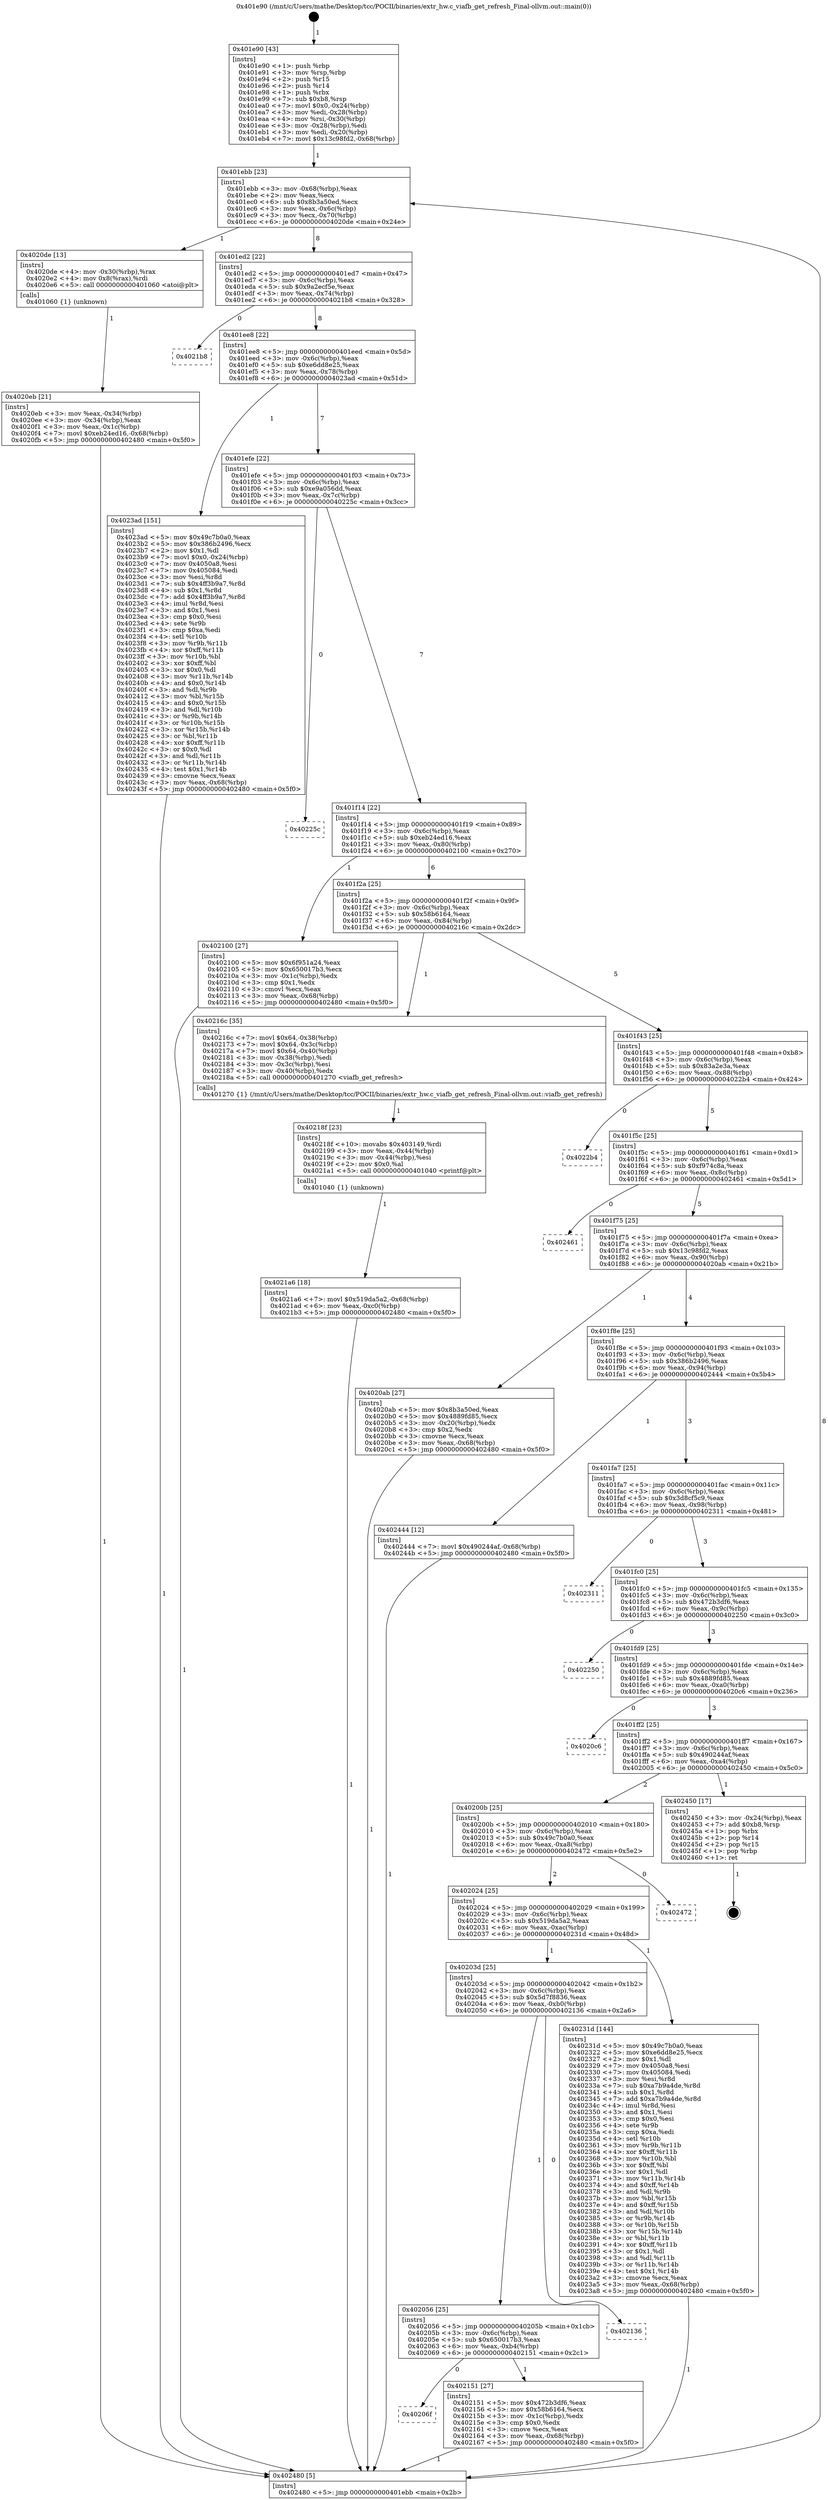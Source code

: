 digraph "0x401e90" {
  label = "0x401e90 (/mnt/c/Users/mathe/Desktop/tcc/POCII/binaries/extr_hw.c_viafb_get_refresh_Final-ollvm.out::main(0))"
  labelloc = "t"
  node[shape=record]

  Entry [label="",width=0.3,height=0.3,shape=circle,fillcolor=black,style=filled]
  "0x401ebb" [label="{
     0x401ebb [23]\l
     | [instrs]\l
     &nbsp;&nbsp;0x401ebb \<+3\>: mov -0x68(%rbp),%eax\l
     &nbsp;&nbsp;0x401ebe \<+2\>: mov %eax,%ecx\l
     &nbsp;&nbsp;0x401ec0 \<+6\>: sub $0x8b3a50ed,%ecx\l
     &nbsp;&nbsp;0x401ec6 \<+3\>: mov %eax,-0x6c(%rbp)\l
     &nbsp;&nbsp;0x401ec9 \<+3\>: mov %ecx,-0x70(%rbp)\l
     &nbsp;&nbsp;0x401ecc \<+6\>: je 00000000004020de \<main+0x24e\>\l
  }"]
  "0x4020de" [label="{
     0x4020de [13]\l
     | [instrs]\l
     &nbsp;&nbsp;0x4020de \<+4\>: mov -0x30(%rbp),%rax\l
     &nbsp;&nbsp;0x4020e2 \<+4\>: mov 0x8(%rax),%rdi\l
     &nbsp;&nbsp;0x4020e6 \<+5\>: call 0000000000401060 \<atoi@plt\>\l
     | [calls]\l
     &nbsp;&nbsp;0x401060 \{1\} (unknown)\l
  }"]
  "0x401ed2" [label="{
     0x401ed2 [22]\l
     | [instrs]\l
     &nbsp;&nbsp;0x401ed2 \<+5\>: jmp 0000000000401ed7 \<main+0x47\>\l
     &nbsp;&nbsp;0x401ed7 \<+3\>: mov -0x6c(%rbp),%eax\l
     &nbsp;&nbsp;0x401eda \<+5\>: sub $0x9a2ecf5e,%eax\l
     &nbsp;&nbsp;0x401edf \<+3\>: mov %eax,-0x74(%rbp)\l
     &nbsp;&nbsp;0x401ee2 \<+6\>: je 00000000004021b8 \<main+0x328\>\l
  }"]
  Exit [label="",width=0.3,height=0.3,shape=circle,fillcolor=black,style=filled,peripheries=2]
  "0x4021b8" [label="{
     0x4021b8\l
  }", style=dashed]
  "0x401ee8" [label="{
     0x401ee8 [22]\l
     | [instrs]\l
     &nbsp;&nbsp;0x401ee8 \<+5\>: jmp 0000000000401eed \<main+0x5d\>\l
     &nbsp;&nbsp;0x401eed \<+3\>: mov -0x6c(%rbp),%eax\l
     &nbsp;&nbsp;0x401ef0 \<+5\>: sub $0xe6dd8e25,%eax\l
     &nbsp;&nbsp;0x401ef5 \<+3\>: mov %eax,-0x78(%rbp)\l
     &nbsp;&nbsp;0x401ef8 \<+6\>: je 00000000004023ad \<main+0x51d\>\l
  }"]
  "0x4021a6" [label="{
     0x4021a6 [18]\l
     | [instrs]\l
     &nbsp;&nbsp;0x4021a6 \<+7\>: movl $0x519da5a2,-0x68(%rbp)\l
     &nbsp;&nbsp;0x4021ad \<+6\>: mov %eax,-0xc0(%rbp)\l
     &nbsp;&nbsp;0x4021b3 \<+5\>: jmp 0000000000402480 \<main+0x5f0\>\l
  }"]
  "0x4023ad" [label="{
     0x4023ad [151]\l
     | [instrs]\l
     &nbsp;&nbsp;0x4023ad \<+5\>: mov $0x49c7b0a0,%eax\l
     &nbsp;&nbsp;0x4023b2 \<+5\>: mov $0x386b2496,%ecx\l
     &nbsp;&nbsp;0x4023b7 \<+2\>: mov $0x1,%dl\l
     &nbsp;&nbsp;0x4023b9 \<+7\>: movl $0x0,-0x24(%rbp)\l
     &nbsp;&nbsp;0x4023c0 \<+7\>: mov 0x4050a8,%esi\l
     &nbsp;&nbsp;0x4023c7 \<+7\>: mov 0x405084,%edi\l
     &nbsp;&nbsp;0x4023ce \<+3\>: mov %esi,%r8d\l
     &nbsp;&nbsp;0x4023d1 \<+7\>: sub $0x4ff3b9a7,%r8d\l
     &nbsp;&nbsp;0x4023d8 \<+4\>: sub $0x1,%r8d\l
     &nbsp;&nbsp;0x4023dc \<+7\>: add $0x4ff3b9a7,%r8d\l
     &nbsp;&nbsp;0x4023e3 \<+4\>: imul %r8d,%esi\l
     &nbsp;&nbsp;0x4023e7 \<+3\>: and $0x1,%esi\l
     &nbsp;&nbsp;0x4023ea \<+3\>: cmp $0x0,%esi\l
     &nbsp;&nbsp;0x4023ed \<+4\>: sete %r9b\l
     &nbsp;&nbsp;0x4023f1 \<+3\>: cmp $0xa,%edi\l
     &nbsp;&nbsp;0x4023f4 \<+4\>: setl %r10b\l
     &nbsp;&nbsp;0x4023f8 \<+3\>: mov %r9b,%r11b\l
     &nbsp;&nbsp;0x4023fb \<+4\>: xor $0xff,%r11b\l
     &nbsp;&nbsp;0x4023ff \<+3\>: mov %r10b,%bl\l
     &nbsp;&nbsp;0x402402 \<+3\>: xor $0xff,%bl\l
     &nbsp;&nbsp;0x402405 \<+3\>: xor $0x0,%dl\l
     &nbsp;&nbsp;0x402408 \<+3\>: mov %r11b,%r14b\l
     &nbsp;&nbsp;0x40240b \<+4\>: and $0x0,%r14b\l
     &nbsp;&nbsp;0x40240f \<+3\>: and %dl,%r9b\l
     &nbsp;&nbsp;0x402412 \<+3\>: mov %bl,%r15b\l
     &nbsp;&nbsp;0x402415 \<+4\>: and $0x0,%r15b\l
     &nbsp;&nbsp;0x402419 \<+3\>: and %dl,%r10b\l
     &nbsp;&nbsp;0x40241c \<+3\>: or %r9b,%r14b\l
     &nbsp;&nbsp;0x40241f \<+3\>: or %r10b,%r15b\l
     &nbsp;&nbsp;0x402422 \<+3\>: xor %r15b,%r14b\l
     &nbsp;&nbsp;0x402425 \<+3\>: or %bl,%r11b\l
     &nbsp;&nbsp;0x402428 \<+4\>: xor $0xff,%r11b\l
     &nbsp;&nbsp;0x40242c \<+3\>: or $0x0,%dl\l
     &nbsp;&nbsp;0x40242f \<+3\>: and %dl,%r11b\l
     &nbsp;&nbsp;0x402432 \<+3\>: or %r11b,%r14b\l
     &nbsp;&nbsp;0x402435 \<+4\>: test $0x1,%r14b\l
     &nbsp;&nbsp;0x402439 \<+3\>: cmovne %ecx,%eax\l
     &nbsp;&nbsp;0x40243c \<+3\>: mov %eax,-0x68(%rbp)\l
     &nbsp;&nbsp;0x40243f \<+5\>: jmp 0000000000402480 \<main+0x5f0\>\l
  }"]
  "0x401efe" [label="{
     0x401efe [22]\l
     | [instrs]\l
     &nbsp;&nbsp;0x401efe \<+5\>: jmp 0000000000401f03 \<main+0x73\>\l
     &nbsp;&nbsp;0x401f03 \<+3\>: mov -0x6c(%rbp),%eax\l
     &nbsp;&nbsp;0x401f06 \<+5\>: sub $0xe9a056dd,%eax\l
     &nbsp;&nbsp;0x401f0b \<+3\>: mov %eax,-0x7c(%rbp)\l
     &nbsp;&nbsp;0x401f0e \<+6\>: je 000000000040225c \<main+0x3cc\>\l
  }"]
  "0x40218f" [label="{
     0x40218f [23]\l
     | [instrs]\l
     &nbsp;&nbsp;0x40218f \<+10\>: movabs $0x403149,%rdi\l
     &nbsp;&nbsp;0x402199 \<+3\>: mov %eax,-0x44(%rbp)\l
     &nbsp;&nbsp;0x40219c \<+3\>: mov -0x44(%rbp),%esi\l
     &nbsp;&nbsp;0x40219f \<+2\>: mov $0x0,%al\l
     &nbsp;&nbsp;0x4021a1 \<+5\>: call 0000000000401040 \<printf@plt\>\l
     | [calls]\l
     &nbsp;&nbsp;0x401040 \{1\} (unknown)\l
  }"]
  "0x40225c" [label="{
     0x40225c\l
  }", style=dashed]
  "0x401f14" [label="{
     0x401f14 [22]\l
     | [instrs]\l
     &nbsp;&nbsp;0x401f14 \<+5\>: jmp 0000000000401f19 \<main+0x89\>\l
     &nbsp;&nbsp;0x401f19 \<+3\>: mov -0x6c(%rbp),%eax\l
     &nbsp;&nbsp;0x401f1c \<+5\>: sub $0xeb24ed16,%eax\l
     &nbsp;&nbsp;0x401f21 \<+3\>: mov %eax,-0x80(%rbp)\l
     &nbsp;&nbsp;0x401f24 \<+6\>: je 0000000000402100 \<main+0x270\>\l
  }"]
  "0x40206f" [label="{
     0x40206f\l
  }", style=dashed]
  "0x402100" [label="{
     0x402100 [27]\l
     | [instrs]\l
     &nbsp;&nbsp;0x402100 \<+5\>: mov $0x6f951a24,%eax\l
     &nbsp;&nbsp;0x402105 \<+5\>: mov $0x650017b3,%ecx\l
     &nbsp;&nbsp;0x40210a \<+3\>: mov -0x1c(%rbp),%edx\l
     &nbsp;&nbsp;0x40210d \<+3\>: cmp $0x1,%edx\l
     &nbsp;&nbsp;0x402110 \<+3\>: cmovl %ecx,%eax\l
     &nbsp;&nbsp;0x402113 \<+3\>: mov %eax,-0x68(%rbp)\l
     &nbsp;&nbsp;0x402116 \<+5\>: jmp 0000000000402480 \<main+0x5f0\>\l
  }"]
  "0x401f2a" [label="{
     0x401f2a [25]\l
     | [instrs]\l
     &nbsp;&nbsp;0x401f2a \<+5\>: jmp 0000000000401f2f \<main+0x9f\>\l
     &nbsp;&nbsp;0x401f2f \<+3\>: mov -0x6c(%rbp),%eax\l
     &nbsp;&nbsp;0x401f32 \<+5\>: sub $0x58b6164,%eax\l
     &nbsp;&nbsp;0x401f37 \<+6\>: mov %eax,-0x84(%rbp)\l
     &nbsp;&nbsp;0x401f3d \<+6\>: je 000000000040216c \<main+0x2dc\>\l
  }"]
  "0x402151" [label="{
     0x402151 [27]\l
     | [instrs]\l
     &nbsp;&nbsp;0x402151 \<+5\>: mov $0x472b3df6,%eax\l
     &nbsp;&nbsp;0x402156 \<+5\>: mov $0x58b6164,%ecx\l
     &nbsp;&nbsp;0x40215b \<+3\>: mov -0x1c(%rbp),%edx\l
     &nbsp;&nbsp;0x40215e \<+3\>: cmp $0x0,%edx\l
     &nbsp;&nbsp;0x402161 \<+3\>: cmove %ecx,%eax\l
     &nbsp;&nbsp;0x402164 \<+3\>: mov %eax,-0x68(%rbp)\l
     &nbsp;&nbsp;0x402167 \<+5\>: jmp 0000000000402480 \<main+0x5f0\>\l
  }"]
  "0x40216c" [label="{
     0x40216c [35]\l
     | [instrs]\l
     &nbsp;&nbsp;0x40216c \<+7\>: movl $0x64,-0x38(%rbp)\l
     &nbsp;&nbsp;0x402173 \<+7\>: movl $0x64,-0x3c(%rbp)\l
     &nbsp;&nbsp;0x40217a \<+7\>: movl $0x64,-0x40(%rbp)\l
     &nbsp;&nbsp;0x402181 \<+3\>: mov -0x38(%rbp),%edi\l
     &nbsp;&nbsp;0x402184 \<+3\>: mov -0x3c(%rbp),%esi\l
     &nbsp;&nbsp;0x402187 \<+3\>: mov -0x40(%rbp),%edx\l
     &nbsp;&nbsp;0x40218a \<+5\>: call 0000000000401270 \<viafb_get_refresh\>\l
     | [calls]\l
     &nbsp;&nbsp;0x401270 \{1\} (/mnt/c/Users/mathe/Desktop/tcc/POCII/binaries/extr_hw.c_viafb_get_refresh_Final-ollvm.out::viafb_get_refresh)\l
  }"]
  "0x401f43" [label="{
     0x401f43 [25]\l
     | [instrs]\l
     &nbsp;&nbsp;0x401f43 \<+5\>: jmp 0000000000401f48 \<main+0xb8\>\l
     &nbsp;&nbsp;0x401f48 \<+3\>: mov -0x6c(%rbp),%eax\l
     &nbsp;&nbsp;0x401f4b \<+5\>: sub $0x83a2e3a,%eax\l
     &nbsp;&nbsp;0x401f50 \<+6\>: mov %eax,-0x88(%rbp)\l
     &nbsp;&nbsp;0x401f56 \<+6\>: je 00000000004022b4 \<main+0x424\>\l
  }"]
  "0x402056" [label="{
     0x402056 [25]\l
     | [instrs]\l
     &nbsp;&nbsp;0x402056 \<+5\>: jmp 000000000040205b \<main+0x1cb\>\l
     &nbsp;&nbsp;0x40205b \<+3\>: mov -0x6c(%rbp),%eax\l
     &nbsp;&nbsp;0x40205e \<+5\>: sub $0x650017b3,%eax\l
     &nbsp;&nbsp;0x402063 \<+6\>: mov %eax,-0xb4(%rbp)\l
     &nbsp;&nbsp;0x402069 \<+6\>: je 0000000000402151 \<main+0x2c1\>\l
  }"]
  "0x4022b4" [label="{
     0x4022b4\l
  }", style=dashed]
  "0x401f5c" [label="{
     0x401f5c [25]\l
     | [instrs]\l
     &nbsp;&nbsp;0x401f5c \<+5\>: jmp 0000000000401f61 \<main+0xd1\>\l
     &nbsp;&nbsp;0x401f61 \<+3\>: mov -0x6c(%rbp),%eax\l
     &nbsp;&nbsp;0x401f64 \<+5\>: sub $0xf974c8a,%eax\l
     &nbsp;&nbsp;0x401f69 \<+6\>: mov %eax,-0x8c(%rbp)\l
     &nbsp;&nbsp;0x401f6f \<+6\>: je 0000000000402461 \<main+0x5d1\>\l
  }"]
  "0x402136" [label="{
     0x402136\l
  }", style=dashed]
  "0x402461" [label="{
     0x402461\l
  }", style=dashed]
  "0x401f75" [label="{
     0x401f75 [25]\l
     | [instrs]\l
     &nbsp;&nbsp;0x401f75 \<+5\>: jmp 0000000000401f7a \<main+0xea\>\l
     &nbsp;&nbsp;0x401f7a \<+3\>: mov -0x6c(%rbp),%eax\l
     &nbsp;&nbsp;0x401f7d \<+5\>: sub $0x13c98fd2,%eax\l
     &nbsp;&nbsp;0x401f82 \<+6\>: mov %eax,-0x90(%rbp)\l
     &nbsp;&nbsp;0x401f88 \<+6\>: je 00000000004020ab \<main+0x21b\>\l
  }"]
  "0x40203d" [label="{
     0x40203d [25]\l
     | [instrs]\l
     &nbsp;&nbsp;0x40203d \<+5\>: jmp 0000000000402042 \<main+0x1b2\>\l
     &nbsp;&nbsp;0x402042 \<+3\>: mov -0x6c(%rbp),%eax\l
     &nbsp;&nbsp;0x402045 \<+5\>: sub $0x5d7f8836,%eax\l
     &nbsp;&nbsp;0x40204a \<+6\>: mov %eax,-0xb0(%rbp)\l
     &nbsp;&nbsp;0x402050 \<+6\>: je 0000000000402136 \<main+0x2a6\>\l
  }"]
  "0x4020ab" [label="{
     0x4020ab [27]\l
     | [instrs]\l
     &nbsp;&nbsp;0x4020ab \<+5\>: mov $0x8b3a50ed,%eax\l
     &nbsp;&nbsp;0x4020b0 \<+5\>: mov $0x4889fd85,%ecx\l
     &nbsp;&nbsp;0x4020b5 \<+3\>: mov -0x20(%rbp),%edx\l
     &nbsp;&nbsp;0x4020b8 \<+3\>: cmp $0x2,%edx\l
     &nbsp;&nbsp;0x4020bb \<+3\>: cmovne %ecx,%eax\l
     &nbsp;&nbsp;0x4020be \<+3\>: mov %eax,-0x68(%rbp)\l
     &nbsp;&nbsp;0x4020c1 \<+5\>: jmp 0000000000402480 \<main+0x5f0\>\l
  }"]
  "0x401f8e" [label="{
     0x401f8e [25]\l
     | [instrs]\l
     &nbsp;&nbsp;0x401f8e \<+5\>: jmp 0000000000401f93 \<main+0x103\>\l
     &nbsp;&nbsp;0x401f93 \<+3\>: mov -0x6c(%rbp),%eax\l
     &nbsp;&nbsp;0x401f96 \<+5\>: sub $0x386b2496,%eax\l
     &nbsp;&nbsp;0x401f9b \<+6\>: mov %eax,-0x94(%rbp)\l
     &nbsp;&nbsp;0x401fa1 \<+6\>: je 0000000000402444 \<main+0x5b4\>\l
  }"]
  "0x402480" [label="{
     0x402480 [5]\l
     | [instrs]\l
     &nbsp;&nbsp;0x402480 \<+5\>: jmp 0000000000401ebb \<main+0x2b\>\l
  }"]
  "0x401e90" [label="{
     0x401e90 [43]\l
     | [instrs]\l
     &nbsp;&nbsp;0x401e90 \<+1\>: push %rbp\l
     &nbsp;&nbsp;0x401e91 \<+3\>: mov %rsp,%rbp\l
     &nbsp;&nbsp;0x401e94 \<+2\>: push %r15\l
     &nbsp;&nbsp;0x401e96 \<+2\>: push %r14\l
     &nbsp;&nbsp;0x401e98 \<+1\>: push %rbx\l
     &nbsp;&nbsp;0x401e99 \<+7\>: sub $0xb8,%rsp\l
     &nbsp;&nbsp;0x401ea0 \<+7\>: movl $0x0,-0x24(%rbp)\l
     &nbsp;&nbsp;0x401ea7 \<+3\>: mov %edi,-0x28(%rbp)\l
     &nbsp;&nbsp;0x401eaa \<+4\>: mov %rsi,-0x30(%rbp)\l
     &nbsp;&nbsp;0x401eae \<+3\>: mov -0x28(%rbp),%edi\l
     &nbsp;&nbsp;0x401eb1 \<+3\>: mov %edi,-0x20(%rbp)\l
     &nbsp;&nbsp;0x401eb4 \<+7\>: movl $0x13c98fd2,-0x68(%rbp)\l
  }"]
  "0x4020eb" [label="{
     0x4020eb [21]\l
     | [instrs]\l
     &nbsp;&nbsp;0x4020eb \<+3\>: mov %eax,-0x34(%rbp)\l
     &nbsp;&nbsp;0x4020ee \<+3\>: mov -0x34(%rbp),%eax\l
     &nbsp;&nbsp;0x4020f1 \<+3\>: mov %eax,-0x1c(%rbp)\l
     &nbsp;&nbsp;0x4020f4 \<+7\>: movl $0xeb24ed16,-0x68(%rbp)\l
     &nbsp;&nbsp;0x4020fb \<+5\>: jmp 0000000000402480 \<main+0x5f0\>\l
  }"]
  "0x40231d" [label="{
     0x40231d [144]\l
     | [instrs]\l
     &nbsp;&nbsp;0x40231d \<+5\>: mov $0x49c7b0a0,%eax\l
     &nbsp;&nbsp;0x402322 \<+5\>: mov $0xe6dd8e25,%ecx\l
     &nbsp;&nbsp;0x402327 \<+2\>: mov $0x1,%dl\l
     &nbsp;&nbsp;0x402329 \<+7\>: mov 0x4050a8,%esi\l
     &nbsp;&nbsp;0x402330 \<+7\>: mov 0x405084,%edi\l
     &nbsp;&nbsp;0x402337 \<+3\>: mov %esi,%r8d\l
     &nbsp;&nbsp;0x40233a \<+7\>: sub $0xa7b9a4de,%r8d\l
     &nbsp;&nbsp;0x402341 \<+4\>: sub $0x1,%r8d\l
     &nbsp;&nbsp;0x402345 \<+7\>: add $0xa7b9a4de,%r8d\l
     &nbsp;&nbsp;0x40234c \<+4\>: imul %r8d,%esi\l
     &nbsp;&nbsp;0x402350 \<+3\>: and $0x1,%esi\l
     &nbsp;&nbsp;0x402353 \<+3\>: cmp $0x0,%esi\l
     &nbsp;&nbsp;0x402356 \<+4\>: sete %r9b\l
     &nbsp;&nbsp;0x40235a \<+3\>: cmp $0xa,%edi\l
     &nbsp;&nbsp;0x40235d \<+4\>: setl %r10b\l
     &nbsp;&nbsp;0x402361 \<+3\>: mov %r9b,%r11b\l
     &nbsp;&nbsp;0x402364 \<+4\>: xor $0xff,%r11b\l
     &nbsp;&nbsp;0x402368 \<+3\>: mov %r10b,%bl\l
     &nbsp;&nbsp;0x40236b \<+3\>: xor $0xff,%bl\l
     &nbsp;&nbsp;0x40236e \<+3\>: xor $0x1,%dl\l
     &nbsp;&nbsp;0x402371 \<+3\>: mov %r11b,%r14b\l
     &nbsp;&nbsp;0x402374 \<+4\>: and $0xff,%r14b\l
     &nbsp;&nbsp;0x402378 \<+3\>: and %dl,%r9b\l
     &nbsp;&nbsp;0x40237b \<+3\>: mov %bl,%r15b\l
     &nbsp;&nbsp;0x40237e \<+4\>: and $0xff,%r15b\l
     &nbsp;&nbsp;0x402382 \<+3\>: and %dl,%r10b\l
     &nbsp;&nbsp;0x402385 \<+3\>: or %r9b,%r14b\l
     &nbsp;&nbsp;0x402388 \<+3\>: or %r10b,%r15b\l
     &nbsp;&nbsp;0x40238b \<+3\>: xor %r15b,%r14b\l
     &nbsp;&nbsp;0x40238e \<+3\>: or %bl,%r11b\l
     &nbsp;&nbsp;0x402391 \<+4\>: xor $0xff,%r11b\l
     &nbsp;&nbsp;0x402395 \<+3\>: or $0x1,%dl\l
     &nbsp;&nbsp;0x402398 \<+3\>: and %dl,%r11b\l
     &nbsp;&nbsp;0x40239b \<+3\>: or %r11b,%r14b\l
     &nbsp;&nbsp;0x40239e \<+4\>: test $0x1,%r14b\l
     &nbsp;&nbsp;0x4023a2 \<+3\>: cmovne %ecx,%eax\l
     &nbsp;&nbsp;0x4023a5 \<+3\>: mov %eax,-0x68(%rbp)\l
     &nbsp;&nbsp;0x4023a8 \<+5\>: jmp 0000000000402480 \<main+0x5f0\>\l
  }"]
  "0x402444" [label="{
     0x402444 [12]\l
     | [instrs]\l
     &nbsp;&nbsp;0x402444 \<+7\>: movl $0x490244af,-0x68(%rbp)\l
     &nbsp;&nbsp;0x40244b \<+5\>: jmp 0000000000402480 \<main+0x5f0\>\l
  }"]
  "0x401fa7" [label="{
     0x401fa7 [25]\l
     | [instrs]\l
     &nbsp;&nbsp;0x401fa7 \<+5\>: jmp 0000000000401fac \<main+0x11c\>\l
     &nbsp;&nbsp;0x401fac \<+3\>: mov -0x6c(%rbp),%eax\l
     &nbsp;&nbsp;0x401faf \<+5\>: sub $0x3d8cf5c9,%eax\l
     &nbsp;&nbsp;0x401fb4 \<+6\>: mov %eax,-0x98(%rbp)\l
     &nbsp;&nbsp;0x401fba \<+6\>: je 0000000000402311 \<main+0x481\>\l
  }"]
  "0x402024" [label="{
     0x402024 [25]\l
     | [instrs]\l
     &nbsp;&nbsp;0x402024 \<+5\>: jmp 0000000000402029 \<main+0x199\>\l
     &nbsp;&nbsp;0x402029 \<+3\>: mov -0x6c(%rbp),%eax\l
     &nbsp;&nbsp;0x40202c \<+5\>: sub $0x519da5a2,%eax\l
     &nbsp;&nbsp;0x402031 \<+6\>: mov %eax,-0xac(%rbp)\l
     &nbsp;&nbsp;0x402037 \<+6\>: je 000000000040231d \<main+0x48d\>\l
  }"]
  "0x402311" [label="{
     0x402311\l
  }", style=dashed]
  "0x401fc0" [label="{
     0x401fc0 [25]\l
     | [instrs]\l
     &nbsp;&nbsp;0x401fc0 \<+5\>: jmp 0000000000401fc5 \<main+0x135\>\l
     &nbsp;&nbsp;0x401fc5 \<+3\>: mov -0x6c(%rbp),%eax\l
     &nbsp;&nbsp;0x401fc8 \<+5\>: sub $0x472b3df6,%eax\l
     &nbsp;&nbsp;0x401fcd \<+6\>: mov %eax,-0x9c(%rbp)\l
     &nbsp;&nbsp;0x401fd3 \<+6\>: je 0000000000402250 \<main+0x3c0\>\l
  }"]
  "0x402472" [label="{
     0x402472\l
  }", style=dashed]
  "0x402250" [label="{
     0x402250\l
  }", style=dashed]
  "0x401fd9" [label="{
     0x401fd9 [25]\l
     | [instrs]\l
     &nbsp;&nbsp;0x401fd9 \<+5\>: jmp 0000000000401fde \<main+0x14e\>\l
     &nbsp;&nbsp;0x401fde \<+3\>: mov -0x6c(%rbp),%eax\l
     &nbsp;&nbsp;0x401fe1 \<+5\>: sub $0x4889fd85,%eax\l
     &nbsp;&nbsp;0x401fe6 \<+6\>: mov %eax,-0xa0(%rbp)\l
     &nbsp;&nbsp;0x401fec \<+6\>: je 00000000004020c6 \<main+0x236\>\l
  }"]
  "0x40200b" [label="{
     0x40200b [25]\l
     | [instrs]\l
     &nbsp;&nbsp;0x40200b \<+5\>: jmp 0000000000402010 \<main+0x180\>\l
     &nbsp;&nbsp;0x402010 \<+3\>: mov -0x6c(%rbp),%eax\l
     &nbsp;&nbsp;0x402013 \<+5\>: sub $0x49c7b0a0,%eax\l
     &nbsp;&nbsp;0x402018 \<+6\>: mov %eax,-0xa8(%rbp)\l
     &nbsp;&nbsp;0x40201e \<+6\>: je 0000000000402472 \<main+0x5e2\>\l
  }"]
  "0x4020c6" [label="{
     0x4020c6\l
  }", style=dashed]
  "0x401ff2" [label="{
     0x401ff2 [25]\l
     | [instrs]\l
     &nbsp;&nbsp;0x401ff2 \<+5\>: jmp 0000000000401ff7 \<main+0x167\>\l
     &nbsp;&nbsp;0x401ff7 \<+3\>: mov -0x6c(%rbp),%eax\l
     &nbsp;&nbsp;0x401ffa \<+5\>: sub $0x490244af,%eax\l
     &nbsp;&nbsp;0x401fff \<+6\>: mov %eax,-0xa4(%rbp)\l
     &nbsp;&nbsp;0x402005 \<+6\>: je 0000000000402450 \<main+0x5c0\>\l
  }"]
  "0x402450" [label="{
     0x402450 [17]\l
     | [instrs]\l
     &nbsp;&nbsp;0x402450 \<+3\>: mov -0x24(%rbp),%eax\l
     &nbsp;&nbsp;0x402453 \<+7\>: add $0xb8,%rsp\l
     &nbsp;&nbsp;0x40245a \<+1\>: pop %rbx\l
     &nbsp;&nbsp;0x40245b \<+2\>: pop %r14\l
     &nbsp;&nbsp;0x40245d \<+2\>: pop %r15\l
     &nbsp;&nbsp;0x40245f \<+1\>: pop %rbp\l
     &nbsp;&nbsp;0x402460 \<+1\>: ret\l
  }"]
  Entry -> "0x401e90" [label=" 1"]
  "0x401ebb" -> "0x4020de" [label=" 1"]
  "0x401ebb" -> "0x401ed2" [label=" 8"]
  "0x402450" -> Exit [label=" 1"]
  "0x401ed2" -> "0x4021b8" [label=" 0"]
  "0x401ed2" -> "0x401ee8" [label=" 8"]
  "0x402444" -> "0x402480" [label=" 1"]
  "0x401ee8" -> "0x4023ad" [label=" 1"]
  "0x401ee8" -> "0x401efe" [label=" 7"]
  "0x4023ad" -> "0x402480" [label=" 1"]
  "0x401efe" -> "0x40225c" [label=" 0"]
  "0x401efe" -> "0x401f14" [label=" 7"]
  "0x40231d" -> "0x402480" [label=" 1"]
  "0x401f14" -> "0x402100" [label=" 1"]
  "0x401f14" -> "0x401f2a" [label=" 6"]
  "0x4021a6" -> "0x402480" [label=" 1"]
  "0x401f2a" -> "0x40216c" [label=" 1"]
  "0x401f2a" -> "0x401f43" [label=" 5"]
  "0x40218f" -> "0x4021a6" [label=" 1"]
  "0x401f43" -> "0x4022b4" [label=" 0"]
  "0x401f43" -> "0x401f5c" [label=" 5"]
  "0x402151" -> "0x402480" [label=" 1"]
  "0x401f5c" -> "0x402461" [label=" 0"]
  "0x401f5c" -> "0x401f75" [label=" 5"]
  "0x402056" -> "0x40206f" [label=" 0"]
  "0x401f75" -> "0x4020ab" [label=" 1"]
  "0x401f75" -> "0x401f8e" [label=" 4"]
  "0x4020ab" -> "0x402480" [label=" 1"]
  "0x401e90" -> "0x401ebb" [label=" 1"]
  "0x402480" -> "0x401ebb" [label=" 8"]
  "0x4020de" -> "0x4020eb" [label=" 1"]
  "0x4020eb" -> "0x402480" [label=" 1"]
  "0x402100" -> "0x402480" [label=" 1"]
  "0x40216c" -> "0x40218f" [label=" 1"]
  "0x401f8e" -> "0x402444" [label=" 1"]
  "0x401f8e" -> "0x401fa7" [label=" 3"]
  "0x40203d" -> "0x402056" [label=" 1"]
  "0x401fa7" -> "0x402311" [label=" 0"]
  "0x401fa7" -> "0x401fc0" [label=" 3"]
  "0x402056" -> "0x402151" [label=" 1"]
  "0x401fc0" -> "0x402250" [label=" 0"]
  "0x401fc0" -> "0x401fd9" [label=" 3"]
  "0x402024" -> "0x40203d" [label=" 1"]
  "0x401fd9" -> "0x4020c6" [label=" 0"]
  "0x401fd9" -> "0x401ff2" [label=" 3"]
  "0x40203d" -> "0x402136" [label=" 0"]
  "0x401ff2" -> "0x402450" [label=" 1"]
  "0x401ff2" -> "0x40200b" [label=" 2"]
  "0x402024" -> "0x40231d" [label=" 1"]
  "0x40200b" -> "0x402472" [label=" 0"]
  "0x40200b" -> "0x402024" [label=" 2"]
}
